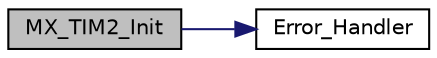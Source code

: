 digraph "MX_TIM2_Init"
{
 // INTERACTIVE_SVG=YES
 // LATEX_PDF_SIZE
  edge [fontname="Helvetica",fontsize="10",labelfontname="Helvetica",labelfontsize="10"];
  node [fontname="Helvetica",fontsize="10",shape=record];
  rankdir="LR";
  Node11 [label="MX_TIM2_Init",height=0.2,width=0.4,color="black", fillcolor="grey75", style="filled", fontcolor="black",tooltip=" "];
  Node11 -> Node12 [color="midnightblue",fontsize="10",style="solid",fontname="Helvetica"];
  Node12 [label="Error_Handler",height=0.2,width=0.4,color="black", fillcolor="white", style="filled",URL="$main_8h.html#a1730ffe1e560465665eb47d9264826f9",tooltip="This function is executed in case of error occurrence."];
}
